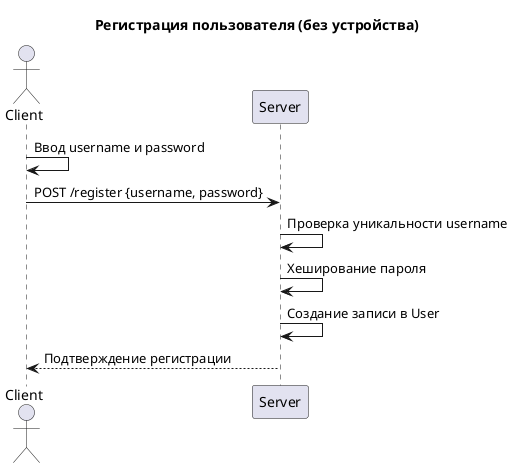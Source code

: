 @startuml
title Регистрация пользователя (без устройства)

actor Client
participant Server

Client -> Client: Ввод username и password
Client -> Server: POST /register {username, password}

Server -> Server: Проверка уникальности username
Server -> Server: Хеширование пароля
Server -> Server: Создание записи в User

Server --> Client: Подтверждение регистрации
@enduml
